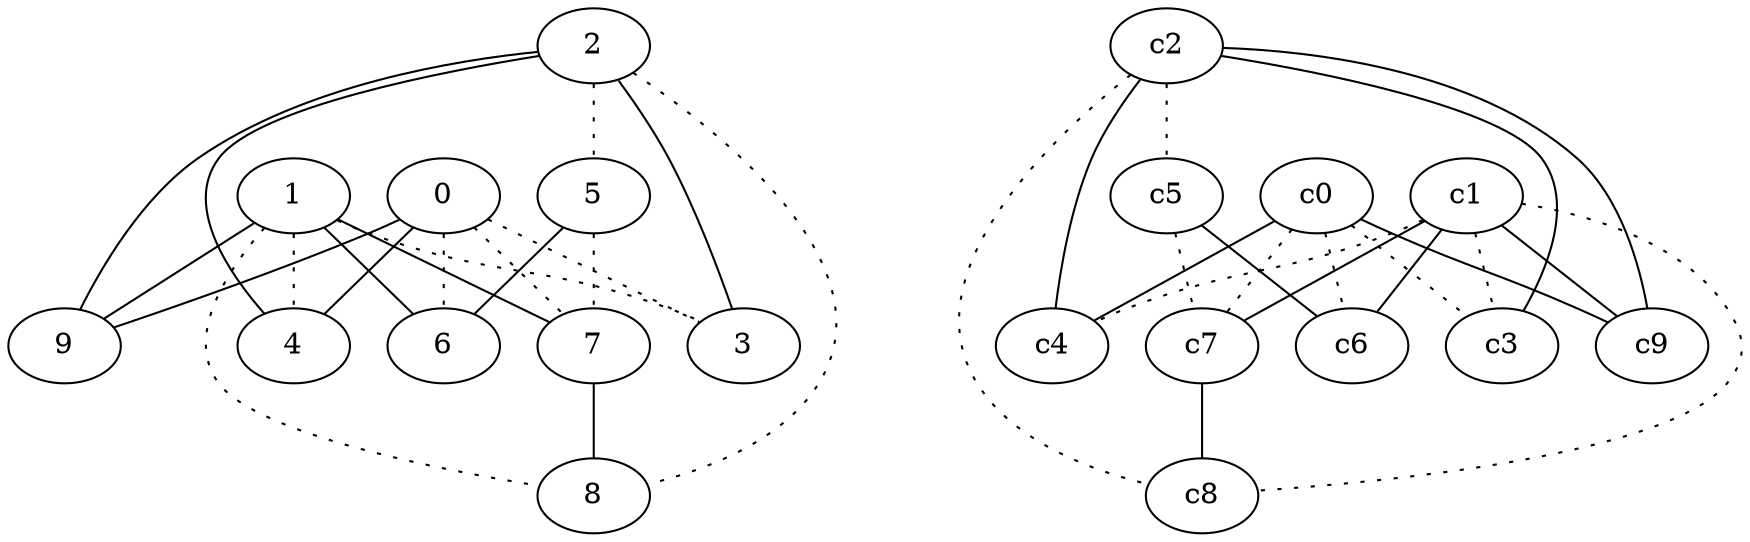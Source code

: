 graph {
a0[label=0];
a1[label=1];
a2[label=2];
a3[label=3];
a4[label=4];
a5[label=5];
a6[label=6];
a7[label=7];
a8[label=8];
a9[label=9];
a0 -- a3 [style=dotted];
a0 -- a4;
a0 -- a6 [style=dotted];
a0 -- a7 [style=dotted];
a0 -- a9;
a1 -- a3 [style=dotted];
a1 -- a4 [style=dotted];
a1 -- a6;
a1 -- a7;
a1 -- a8 [style=dotted];
a1 -- a9;
a2 -- a3;
a2 -- a4;
a2 -- a5 [style=dotted];
a2 -- a8 [style=dotted];
a2 -- a9;
a5 -- a6;
a5 -- a7 [style=dotted];
a7 -- a8;
c0 -- c3 [style=dotted];
c0 -- c4;
c0 -- c6 [style=dotted];
c0 -- c7 [style=dotted];
c0 -- c9;
c1 -- c3 [style=dotted];
c1 -- c4 [style=dotted];
c1 -- c6;
c1 -- c7;
c1 -- c8 [style=dotted];
c1 -- c9;
c2 -- c3;
c2 -- c4;
c2 -- c5 [style=dotted];
c2 -- c8 [style=dotted];
c2 -- c9;
c5 -- c6;
c5 -- c7 [style=dotted];
c7 -- c8;
}
